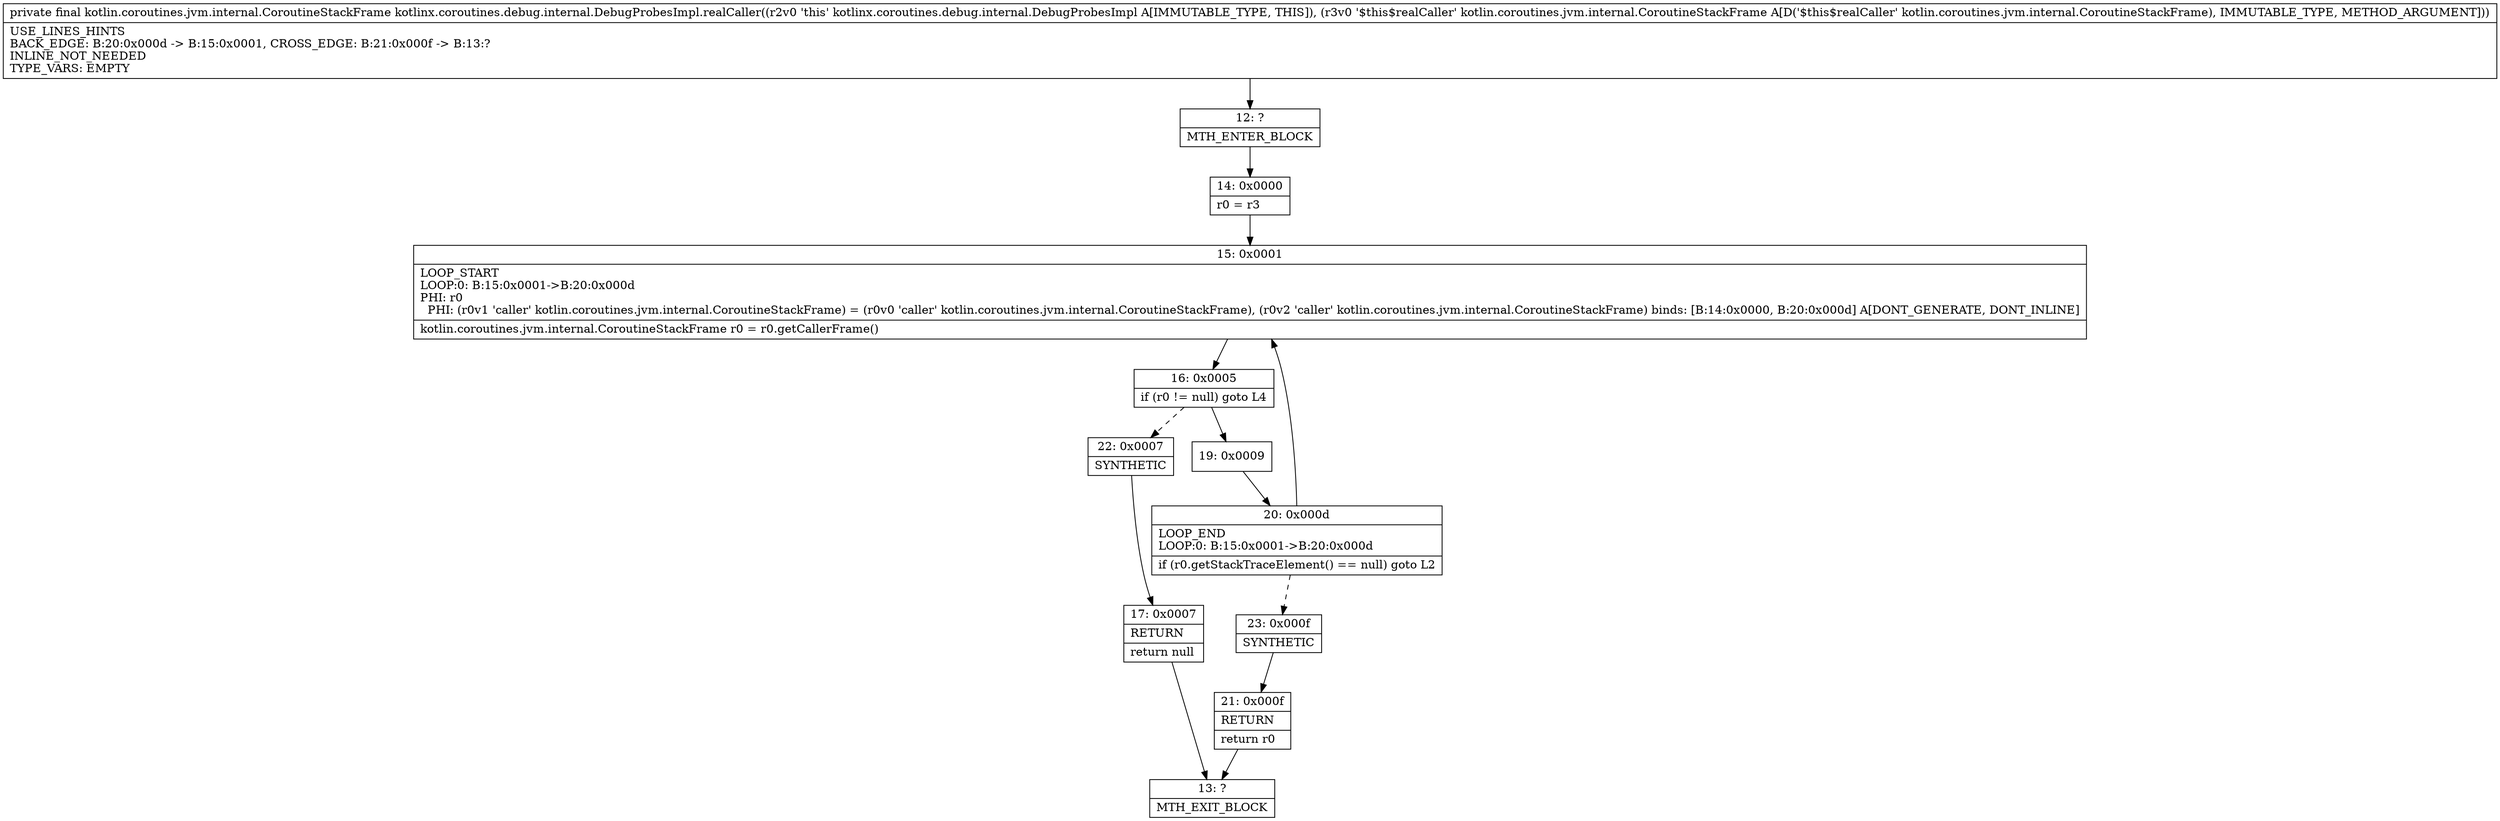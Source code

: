 digraph "CFG forkotlinx.coroutines.debug.internal.DebugProbesImpl.realCaller(Lkotlin\/coroutines\/jvm\/internal\/CoroutineStackFrame;)Lkotlin\/coroutines\/jvm\/internal\/CoroutineStackFrame;" {
Node_12 [shape=record,label="{12\:\ ?|MTH_ENTER_BLOCK\l}"];
Node_14 [shape=record,label="{14\:\ 0x0000|r0 = r3\l}"];
Node_15 [shape=record,label="{15\:\ 0x0001|LOOP_START\lLOOP:0: B:15:0x0001\-\>B:20:0x000d\lPHI: r0 \l  PHI: (r0v1 'caller' kotlin.coroutines.jvm.internal.CoroutineStackFrame) = (r0v0 'caller' kotlin.coroutines.jvm.internal.CoroutineStackFrame), (r0v2 'caller' kotlin.coroutines.jvm.internal.CoroutineStackFrame) binds: [B:14:0x0000, B:20:0x000d] A[DONT_GENERATE, DONT_INLINE]\l|kotlin.coroutines.jvm.internal.CoroutineStackFrame r0 = r0.getCallerFrame()\l}"];
Node_16 [shape=record,label="{16\:\ 0x0005|if (r0 != null) goto L4\l}"];
Node_19 [shape=record,label="{19\:\ 0x0009}"];
Node_20 [shape=record,label="{20\:\ 0x000d|LOOP_END\lLOOP:0: B:15:0x0001\-\>B:20:0x000d\l|if (r0.getStackTraceElement() == null) goto L2\l}"];
Node_23 [shape=record,label="{23\:\ 0x000f|SYNTHETIC\l}"];
Node_21 [shape=record,label="{21\:\ 0x000f|RETURN\l|return r0\l}"];
Node_13 [shape=record,label="{13\:\ ?|MTH_EXIT_BLOCK\l}"];
Node_22 [shape=record,label="{22\:\ 0x0007|SYNTHETIC\l}"];
Node_17 [shape=record,label="{17\:\ 0x0007|RETURN\l|return null\l}"];
MethodNode[shape=record,label="{private final kotlin.coroutines.jvm.internal.CoroutineStackFrame kotlinx.coroutines.debug.internal.DebugProbesImpl.realCaller((r2v0 'this' kotlinx.coroutines.debug.internal.DebugProbesImpl A[IMMUTABLE_TYPE, THIS]), (r3v0 '$this$realCaller' kotlin.coroutines.jvm.internal.CoroutineStackFrame A[D('$this$realCaller' kotlin.coroutines.jvm.internal.CoroutineStackFrame), IMMUTABLE_TYPE, METHOD_ARGUMENT]))  | USE_LINES_HINTS\lBACK_EDGE: B:20:0x000d \-\> B:15:0x0001, CROSS_EDGE: B:21:0x000f \-\> B:13:?\lINLINE_NOT_NEEDED\lTYPE_VARS: EMPTY\l}"];
MethodNode -> Node_12;Node_12 -> Node_14;
Node_14 -> Node_15;
Node_15 -> Node_16;
Node_16 -> Node_19;
Node_16 -> Node_22[style=dashed];
Node_19 -> Node_20;
Node_20 -> Node_15;
Node_20 -> Node_23[style=dashed];
Node_23 -> Node_21;
Node_21 -> Node_13;
Node_22 -> Node_17;
Node_17 -> Node_13;
}

